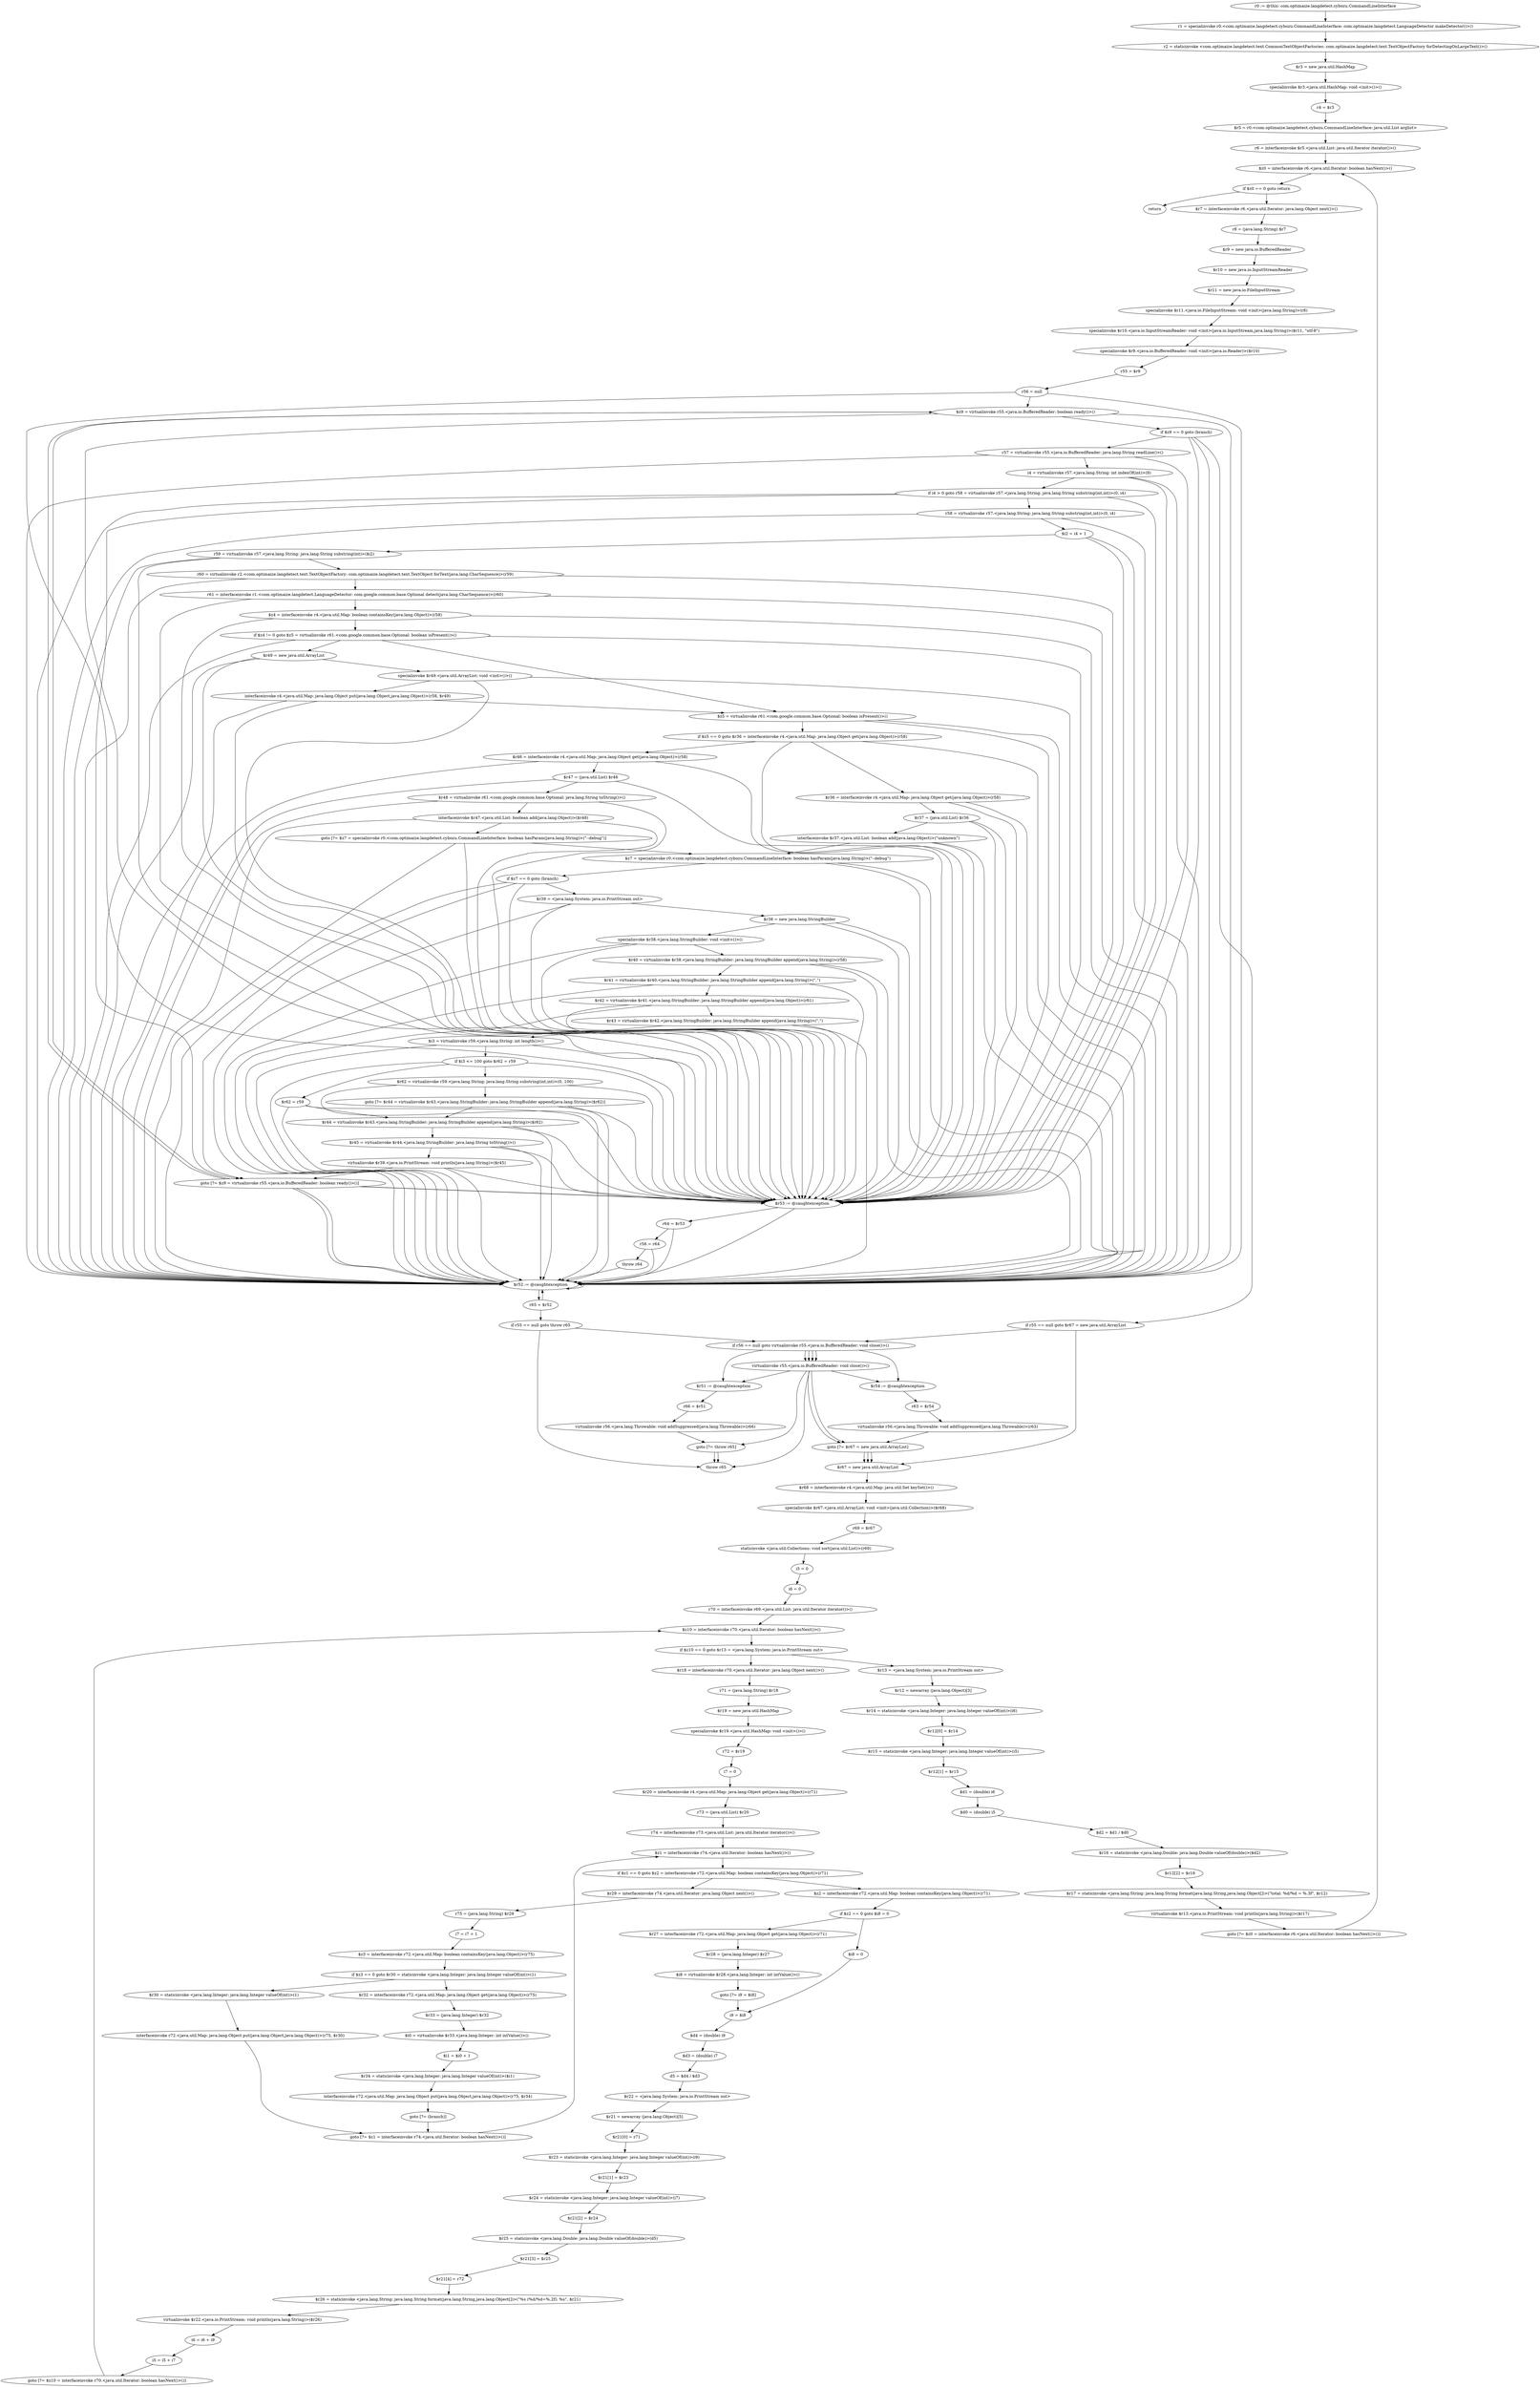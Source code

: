 digraph "unitGraph" {
    "r0 := @this: com.optimaize.langdetect.cybozu.CommandLineInterface"
    "r1 = specialinvoke r0.<com.optimaize.langdetect.cybozu.CommandLineInterface: com.optimaize.langdetect.LanguageDetector makeDetector()>()"
    "r2 = staticinvoke <com.optimaize.langdetect.text.CommonTextObjectFactories: com.optimaize.langdetect.text.TextObjectFactory forDetectingOnLargeText()>()"
    "$r3 = new java.util.HashMap"
    "specialinvoke $r3.<java.util.HashMap: void <init>()>()"
    "r4 = $r3"
    "$r5 = r0.<com.optimaize.langdetect.cybozu.CommandLineInterface: java.util.List arglist>"
    "r6 = interfaceinvoke $r5.<java.util.List: java.util.Iterator iterator()>()"
    "$z0 = interfaceinvoke r6.<java.util.Iterator: boolean hasNext()>()"
    "if $z0 == 0 goto return"
    "$r7 = interfaceinvoke r6.<java.util.Iterator: java.lang.Object next()>()"
    "r8 = (java.lang.String) $r7"
    "$r9 = new java.io.BufferedReader"
    "$r10 = new java.io.InputStreamReader"
    "$r11 = new java.io.FileInputStream"
    "specialinvoke $r11.<java.io.FileInputStream: void <init>(java.lang.String)>(r8)"
    "specialinvoke $r10.<java.io.InputStreamReader: void <init>(java.io.InputStream,java.lang.String)>($r11, \"utf-8\")"
    "specialinvoke $r9.<java.io.BufferedReader: void <init>(java.io.Reader)>($r10)"
    "r55 = $r9"
    "r56 = null"
    "$z9 = virtualinvoke r55.<java.io.BufferedReader: boolean ready()>()"
    "if $z9 == 0 goto (branch)"
    "r57 = virtualinvoke r55.<java.io.BufferedReader: java.lang.String readLine()>()"
    "i4 = virtualinvoke r57.<java.lang.String: int indexOf(int)>(9)"
    "if i4 > 0 goto r58 = virtualinvoke r57.<java.lang.String: java.lang.String substring(int,int)>(0, i4)"
    "goto [?= $z9 = virtualinvoke r55.<java.io.BufferedReader: boolean ready()>()]"
    "r58 = virtualinvoke r57.<java.lang.String: java.lang.String substring(int,int)>(0, i4)"
    "$i2 = i4 + 1"
    "r59 = virtualinvoke r57.<java.lang.String: java.lang.String substring(int)>($i2)"
    "r60 = virtualinvoke r2.<com.optimaize.langdetect.text.TextObjectFactory: com.optimaize.langdetect.text.TextObject forText(java.lang.CharSequence)>(r59)"
    "r61 = interfaceinvoke r1.<com.optimaize.langdetect.LanguageDetector: com.google.common.base.Optional detect(java.lang.CharSequence)>(r60)"
    "$z4 = interfaceinvoke r4.<java.util.Map: boolean containsKey(java.lang.Object)>(r58)"
    "if $z4 != 0 goto $z5 = virtualinvoke r61.<com.google.common.base.Optional: boolean isPresent()>()"
    "$r49 = new java.util.ArrayList"
    "specialinvoke $r49.<java.util.ArrayList: void <init>()>()"
    "interfaceinvoke r4.<java.util.Map: java.lang.Object put(java.lang.Object,java.lang.Object)>(r58, $r49)"
    "$z5 = virtualinvoke r61.<com.google.common.base.Optional: boolean isPresent()>()"
    "if $z5 == 0 goto $r36 = interfaceinvoke r4.<java.util.Map: java.lang.Object get(java.lang.Object)>(r58)"
    "$r46 = interfaceinvoke r4.<java.util.Map: java.lang.Object get(java.lang.Object)>(r58)"
    "$r47 = (java.util.List) $r46"
    "$r48 = virtualinvoke r61.<com.google.common.base.Optional: java.lang.String toString()>()"
    "interfaceinvoke $r47.<java.util.List: boolean add(java.lang.Object)>($r48)"
    "goto [?= $z7 = specialinvoke r0.<com.optimaize.langdetect.cybozu.CommandLineInterface: boolean hasParam(java.lang.String)>(\"--debug\")]"
    "$r36 = interfaceinvoke r4.<java.util.Map: java.lang.Object get(java.lang.Object)>(r58)"
    "$r37 = (java.util.List) $r36"
    "interfaceinvoke $r37.<java.util.List: boolean add(java.lang.Object)>(\"unknown\")"
    "$z7 = specialinvoke r0.<com.optimaize.langdetect.cybozu.CommandLineInterface: boolean hasParam(java.lang.String)>(\"--debug\")"
    "if $z7 == 0 goto (branch)"
    "$r39 = <java.lang.System: java.io.PrintStream out>"
    "$r38 = new java.lang.StringBuilder"
    "specialinvoke $r38.<java.lang.StringBuilder: void <init>()>()"
    "$r40 = virtualinvoke $r38.<java.lang.StringBuilder: java.lang.StringBuilder append(java.lang.String)>(r58)"
    "$r41 = virtualinvoke $r40.<java.lang.StringBuilder: java.lang.StringBuilder append(java.lang.String)>(\",\")"
    "$r42 = virtualinvoke $r41.<java.lang.StringBuilder: java.lang.StringBuilder append(java.lang.Object)>(r61)"
    "$r43 = virtualinvoke $r42.<java.lang.StringBuilder: java.lang.StringBuilder append(java.lang.String)>(\",\")"
    "$i3 = virtualinvoke r59.<java.lang.String: int length()>()"
    "if $i3 <= 100 goto $r62 = r59"
    "$r62 = virtualinvoke r59.<java.lang.String: java.lang.String substring(int,int)>(0, 100)"
    "goto [?= $r44 = virtualinvoke $r43.<java.lang.StringBuilder: java.lang.StringBuilder append(java.lang.String)>($r62)]"
    "$r62 = r59"
    "$r44 = virtualinvoke $r43.<java.lang.StringBuilder: java.lang.StringBuilder append(java.lang.String)>($r62)"
    "$r45 = virtualinvoke $r44.<java.lang.StringBuilder: java.lang.String toString()>()"
    "virtualinvoke $r39.<java.io.PrintStream: void println(java.lang.String)>($r45)"
    "if r55 == null goto $r67 = new java.util.ArrayList"
    "if r56 == null goto virtualinvoke r55.<java.io.BufferedReader: void close()>()"
    "virtualinvoke r55.<java.io.BufferedReader: void close()>()"
    "goto [?= $r67 = new java.util.ArrayList]"
    "$r54 := @caughtexception"
    "r63 = $r54"
    "virtualinvoke r56.<java.lang.Throwable: void addSuppressed(java.lang.Throwable)>(r63)"
    "$r53 := @caughtexception"
    "r64 = $r53"
    "r56 = r64"
    "throw r64"
    "$r52 := @caughtexception"
    "r65 = $r52"
    "if r55 == null goto throw r65"
    "goto [?= throw r65]"
    "$r51 := @caughtexception"
    "r66 = $r51"
    "virtualinvoke r56.<java.lang.Throwable: void addSuppressed(java.lang.Throwable)>(r66)"
    "throw r65"
    "$r67 = new java.util.ArrayList"
    "$r68 = interfaceinvoke r4.<java.util.Map: java.util.Set keySet()>()"
    "specialinvoke $r67.<java.util.ArrayList: void <init>(java.util.Collection)>($r68)"
    "r69 = $r67"
    "staticinvoke <java.util.Collections: void sort(java.util.List)>(r69)"
    "i5 = 0"
    "i6 = 0"
    "r70 = interfaceinvoke r69.<java.util.List: java.util.Iterator iterator()>()"
    "$z10 = interfaceinvoke r70.<java.util.Iterator: boolean hasNext()>()"
    "if $z10 == 0 goto $r13 = <java.lang.System: java.io.PrintStream out>"
    "$r18 = interfaceinvoke r70.<java.util.Iterator: java.lang.Object next()>()"
    "r71 = (java.lang.String) $r18"
    "$r19 = new java.util.HashMap"
    "specialinvoke $r19.<java.util.HashMap: void <init>()>()"
    "r72 = $r19"
    "i7 = 0"
    "$r20 = interfaceinvoke r4.<java.util.Map: java.lang.Object get(java.lang.Object)>(r71)"
    "r73 = (java.util.List) $r20"
    "r74 = interfaceinvoke r73.<java.util.List: java.util.Iterator iterator()>()"
    "$z1 = interfaceinvoke r74.<java.util.Iterator: boolean hasNext()>()"
    "if $z1 == 0 goto $z2 = interfaceinvoke r72.<java.util.Map: boolean containsKey(java.lang.Object)>(r71)"
    "$r29 = interfaceinvoke r74.<java.util.Iterator: java.lang.Object next()>()"
    "r75 = (java.lang.String) $r29"
    "i7 = i7 + 1"
    "$z3 = interfaceinvoke r72.<java.util.Map: boolean containsKey(java.lang.Object)>(r75)"
    "if $z3 == 0 goto $r30 = staticinvoke <java.lang.Integer: java.lang.Integer valueOf(int)>(1)"
    "$r32 = interfaceinvoke r72.<java.util.Map: java.lang.Object get(java.lang.Object)>(r75)"
    "$r33 = (java.lang.Integer) $r32"
    "$i0 = virtualinvoke $r33.<java.lang.Integer: int intValue()>()"
    "$i1 = $i0 + 1"
    "$r34 = staticinvoke <java.lang.Integer: java.lang.Integer valueOf(int)>($i1)"
    "interfaceinvoke r72.<java.util.Map: java.lang.Object put(java.lang.Object,java.lang.Object)>(r75, $r34)"
    "goto [?= (branch)]"
    "$r30 = staticinvoke <java.lang.Integer: java.lang.Integer valueOf(int)>(1)"
    "interfaceinvoke r72.<java.util.Map: java.lang.Object put(java.lang.Object,java.lang.Object)>(r75, $r30)"
    "goto [?= $z1 = interfaceinvoke r74.<java.util.Iterator: boolean hasNext()>()]"
    "$z2 = interfaceinvoke r72.<java.util.Map: boolean containsKey(java.lang.Object)>(r71)"
    "if $z2 == 0 goto $i8 = 0"
    "$r27 = interfaceinvoke r72.<java.util.Map: java.lang.Object get(java.lang.Object)>(r71)"
    "$r28 = (java.lang.Integer) $r27"
    "$i8 = virtualinvoke $r28.<java.lang.Integer: int intValue()>()"
    "goto [?= i9 = $i8]"
    "$i8 = 0"
    "i9 = $i8"
    "$d4 = (double) i9"
    "$d3 = (double) i7"
    "d5 = $d4 / $d3"
    "$r22 = <java.lang.System: java.io.PrintStream out>"
    "$r21 = newarray (java.lang.Object)[5]"
    "$r21[0] = r71"
    "$r23 = staticinvoke <java.lang.Integer: java.lang.Integer valueOf(int)>(i9)"
    "$r21[1] = $r23"
    "$r24 = staticinvoke <java.lang.Integer: java.lang.Integer valueOf(int)>(i7)"
    "$r21[2] = $r24"
    "$r25 = staticinvoke <java.lang.Double: java.lang.Double valueOf(double)>(d5)"
    "$r21[3] = $r25"
    "$r21[4] = r72"
    "$r26 = staticinvoke <java.lang.String: java.lang.String format(java.lang.String,java.lang.Object[])>(\"%s (%d/%d=%.2f): %s\", $r21)"
    "virtualinvoke $r22.<java.io.PrintStream: void println(java.lang.String)>($r26)"
    "i6 = i6 + i9"
    "i5 = i5 + i7"
    "goto [?= $z10 = interfaceinvoke r70.<java.util.Iterator: boolean hasNext()>()]"
    "$r13 = <java.lang.System: java.io.PrintStream out>"
    "$r12 = newarray (java.lang.Object)[3]"
    "$r14 = staticinvoke <java.lang.Integer: java.lang.Integer valueOf(int)>(i6)"
    "$r12[0] = $r14"
    "$r15 = staticinvoke <java.lang.Integer: java.lang.Integer valueOf(int)>(i5)"
    "$r12[1] = $r15"
    "$d1 = (double) i6"
    "$d0 = (double) i5"
    "$d2 = $d1 / $d0"
    "$r16 = staticinvoke <java.lang.Double: java.lang.Double valueOf(double)>($d2)"
    "$r12[2] = $r16"
    "$r17 = staticinvoke <java.lang.String: java.lang.String format(java.lang.String,java.lang.Object[])>(\"total: %d/%d = %.3f\", $r12)"
    "virtualinvoke $r13.<java.io.PrintStream: void println(java.lang.String)>($r17)"
    "goto [?= $z0 = interfaceinvoke r6.<java.util.Iterator: boolean hasNext()>()]"
    "return"
    "r0 := @this: com.optimaize.langdetect.cybozu.CommandLineInterface"->"r1 = specialinvoke r0.<com.optimaize.langdetect.cybozu.CommandLineInterface: com.optimaize.langdetect.LanguageDetector makeDetector()>()";
    "r1 = specialinvoke r0.<com.optimaize.langdetect.cybozu.CommandLineInterface: com.optimaize.langdetect.LanguageDetector makeDetector()>()"->"r2 = staticinvoke <com.optimaize.langdetect.text.CommonTextObjectFactories: com.optimaize.langdetect.text.TextObjectFactory forDetectingOnLargeText()>()";
    "r2 = staticinvoke <com.optimaize.langdetect.text.CommonTextObjectFactories: com.optimaize.langdetect.text.TextObjectFactory forDetectingOnLargeText()>()"->"$r3 = new java.util.HashMap";
    "$r3 = new java.util.HashMap"->"specialinvoke $r3.<java.util.HashMap: void <init>()>()";
    "specialinvoke $r3.<java.util.HashMap: void <init>()>()"->"r4 = $r3";
    "r4 = $r3"->"$r5 = r0.<com.optimaize.langdetect.cybozu.CommandLineInterface: java.util.List arglist>";
    "$r5 = r0.<com.optimaize.langdetect.cybozu.CommandLineInterface: java.util.List arglist>"->"r6 = interfaceinvoke $r5.<java.util.List: java.util.Iterator iterator()>()";
    "r6 = interfaceinvoke $r5.<java.util.List: java.util.Iterator iterator()>()"->"$z0 = interfaceinvoke r6.<java.util.Iterator: boolean hasNext()>()";
    "$z0 = interfaceinvoke r6.<java.util.Iterator: boolean hasNext()>()"->"if $z0 == 0 goto return";
    "if $z0 == 0 goto return"->"$r7 = interfaceinvoke r6.<java.util.Iterator: java.lang.Object next()>()";
    "if $z0 == 0 goto return"->"return";
    "$r7 = interfaceinvoke r6.<java.util.Iterator: java.lang.Object next()>()"->"r8 = (java.lang.String) $r7";
    "r8 = (java.lang.String) $r7"->"$r9 = new java.io.BufferedReader";
    "$r9 = new java.io.BufferedReader"->"$r10 = new java.io.InputStreamReader";
    "$r10 = new java.io.InputStreamReader"->"$r11 = new java.io.FileInputStream";
    "$r11 = new java.io.FileInputStream"->"specialinvoke $r11.<java.io.FileInputStream: void <init>(java.lang.String)>(r8)";
    "specialinvoke $r11.<java.io.FileInputStream: void <init>(java.lang.String)>(r8)"->"specialinvoke $r10.<java.io.InputStreamReader: void <init>(java.io.InputStream,java.lang.String)>($r11, \"utf-8\")";
    "specialinvoke $r10.<java.io.InputStreamReader: void <init>(java.io.InputStream,java.lang.String)>($r11, \"utf-8\")"->"specialinvoke $r9.<java.io.BufferedReader: void <init>(java.io.Reader)>($r10)";
    "specialinvoke $r9.<java.io.BufferedReader: void <init>(java.io.Reader)>($r10)"->"r55 = $r9";
    "r55 = $r9"->"r56 = null";
    "r56 = null"->"$r53 := @caughtexception";
    "r56 = null"->"$r52 := @caughtexception";
    "r56 = null"->"$z9 = virtualinvoke r55.<java.io.BufferedReader: boolean ready()>()";
    "$z9 = virtualinvoke r55.<java.io.BufferedReader: boolean ready()>()"->"$r53 := @caughtexception";
    "$z9 = virtualinvoke r55.<java.io.BufferedReader: boolean ready()>()"->"$r52 := @caughtexception";
    "$z9 = virtualinvoke r55.<java.io.BufferedReader: boolean ready()>()"->"if $z9 == 0 goto (branch)";
    "if $z9 == 0 goto (branch)"->"r57 = virtualinvoke r55.<java.io.BufferedReader: java.lang.String readLine()>()";
    "if $z9 == 0 goto (branch)"->"if r55 == null goto $r67 = new java.util.ArrayList";
    "if $z9 == 0 goto (branch)"->"$r53 := @caughtexception";
    "if $z9 == 0 goto (branch)"->"$r52 := @caughtexception";
    "r57 = virtualinvoke r55.<java.io.BufferedReader: java.lang.String readLine()>()"->"$r53 := @caughtexception";
    "r57 = virtualinvoke r55.<java.io.BufferedReader: java.lang.String readLine()>()"->"$r52 := @caughtexception";
    "r57 = virtualinvoke r55.<java.io.BufferedReader: java.lang.String readLine()>()"->"i4 = virtualinvoke r57.<java.lang.String: int indexOf(int)>(9)";
    "i4 = virtualinvoke r57.<java.lang.String: int indexOf(int)>(9)"->"$r53 := @caughtexception";
    "i4 = virtualinvoke r57.<java.lang.String: int indexOf(int)>(9)"->"$r52 := @caughtexception";
    "i4 = virtualinvoke r57.<java.lang.String: int indexOf(int)>(9)"->"if i4 > 0 goto r58 = virtualinvoke r57.<java.lang.String: java.lang.String substring(int,int)>(0, i4)";
    "if i4 > 0 goto r58 = virtualinvoke r57.<java.lang.String: java.lang.String substring(int,int)>(0, i4)"->"goto [?= $z9 = virtualinvoke r55.<java.io.BufferedReader: boolean ready()>()]";
    "if i4 > 0 goto r58 = virtualinvoke r57.<java.lang.String: java.lang.String substring(int,int)>(0, i4)"->"r58 = virtualinvoke r57.<java.lang.String: java.lang.String substring(int,int)>(0, i4)";
    "if i4 > 0 goto r58 = virtualinvoke r57.<java.lang.String: java.lang.String substring(int,int)>(0, i4)"->"$r53 := @caughtexception";
    "if i4 > 0 goto r58 = virtualinvoke r57.<java.lang.String: java.lang.String substring(int,int)>(0, i4)"->"$r52 := @caughtexception";
    "goto [?= $z9 = virtualinvoke r55.<java.io.BufferedReader: boolean ready()>()]"->"$r53 := @caughtexception";
    "goto [?= $z9 = virtualinvoke r55.<java.io.BufferedReader: boolean ready()>()]"->"$r52 := @caughtexception";
    "goto [?= $z9 = virtualinvoke r55.<java.io.BufferedReader: boolean ready()>()]"->"$z9 = virtualinvoke r55.<java.io.BufferedReader: boolean ready()>()";
    "r58 = virtualinvoke r57.<java.lang.String: java.lang.String substring(int,int)>(0, i4)"->"$r53 := @caughtexception";
    "r58 = virtualinvoke r57.<java.lang.String: java.lang.String substring(int,int)>(0, i4)"->"$r52 := @caughtexception";
    "r58 = virtualinvoke r57.<java.lang.String: java.lang.String substring(int,int)>(0, i4)"->"$i2 = i4 + 1";
    "$i2 = i4 + 1"->"$r53 := @caughtexception";
    "$i2 = i4 + 1"->"$r52 := @caughtexception";
    "$i2 = i4 + 1"->"r59 = virtualinvoke r57.<java.lang.String: java.lang.String substring(int)>($i2)";
    "r59 = virtualinvoke r57.<java.lang.String: java.lang.String substring(int)>($i2)"->"$r53 := @caughtexception";
    "r59 = virtualinvoke r57.<java.lang.String: java.lang.String substring(int)>($i2)"->"$r52 := @caughtexception";
    "r59 = virtualinvoke r57.<java.lang.String: java.lang.String substring(int)>($i2)"->"r60 = virtualinvoke r2.<com.optimaize.langdetect.text.TextObjectFactory: com.optimaize.langdetect.text.TextObject forText(java.lang.CharSequence)>(r59)";
    "r60 = virtualinvoke r2.<com.optimaize.langdetect.text.TextObjectFactory: com.optimaize.langdetect.text.TextObject forText(java.lang.CharSequence)>(r59)"->"$r53 := @caughtexception";
    "r60 = virtualinvoke r2.<com.optimaize.langdetect.text.TextObjectFactory: com.optimaize.langdetect.text.TextObject forText(java.lang.CharSequence)>(r59)"->"$r52 := @caughtexception";
    "r60 = virtualinvoke r2.<com.optimaize.langdetect.text.TextObjectFactory: com.optimaize.langdetect.text.TextObject forText(java.lang.CharSequence)>(r59)"->"r61 = interfaceinvoke r1.<com.optimaize.langdetect.LanguageDetector: com.google.common.base.Optional detect(java.lang.CharSequence)>(r60)";
    "r61 = interfaceinvoke r1.<com.optimaize.langdetect.LanguageDetector: com.google.common.base.Optional detect(java.lang.CharSequence)>(r60)"->"$r53 := @caughtexception";
    "r61 = interfaceinvoke r1.<com.optimaize.langdetect.LanguageDetector: com.google.common.base.Optional detect(java.lang.CharSequence)>(r60)"->"$r52 := @caughtexception";
    "r61 = interfaceinvoke r1.<com.optimaize.langdetect.LanguageDetector: com.google.common.base.Optional detect(java.lang.CharSequence)>(r60)"->"$z4 = interfaceinvoke r4.<java.util.Map: boolean containsKey(java.lang.Object)>(r58)";
    "$z4 = interfaceinvoke r4.<java.util.Map: boolean containsKey(java.lang.Object)>(r58)"->"$r53 := @caughtexception";
    "$z4 = interfaceinvoke r4.<java.util.Map: boolean containsKey(java.lang.Object)>(r58)"->"$r52 := @caughtexception";
    "$z4 = interfaceinvoke r4.<java.util.Map: boolean containsKey(java.lang.Object)>(r58)"->"if $z4 != 0 goto $z5 = virtualinvoke r61.<com.google.common.base.Optional: boolean isPresent()>()";
    "if $z4 != 0 goto $z5 = virtualinvoke r61.<com.google.common.base.Optional: boolean isPresent()>()"->"$r49 = new java.util.ArrayList";
    "if $z4 != 0 goto $z5 = virtualinvoke r61.<com.google.common.base.Optional: boolean isPresent()>()"->"$z5 = virtualinvoke r61.<com.google.common.base.Optional: boolean isPresent()>()";
    "if $z4 != 0 goto $z5 = virtualinvoke r61.<com.google.common.base.Optional: boolean isPresent()>()"->"$r53 := @caughtexception";
    "if $z4 != 0 goto $z5 = virtualinvoke r61.<com.google.common.base.Optional: boolean isPresent()>()"->"$r52 := @caughtexception";
    "$r49 = new java.util.ArrayList"->"$r53 := @caughtexception";
    "$r49 = new java.util.ArrayList"->"$r52 := @caughtexception";
    "$r49 = new java.util.ArrayList"->"specialinvoke $r49.<java.util.ArrayList: void <init>()>()";
    "specialinvoke $r49.<java.util.ArrayList: void <init>()>()"->"$r53 := @caughtexception";
    "specialinvoke $r49.<java.util.ArrayList: void <init>()>()"->"$r52 := @caughtexception";
    "specialinvoke $r49.<java.util.ArrayList: void <init>()>()"->"interfaceinvoke r4.<java.util.Map: java.lang.Object put(java.lang.Object,java.lang.Object)>(r58, $r49)";
    "interfaceinvoke r4.<java.util.Map: java.lang.Object put(java.lang.Object,java.lang.Object)>(r58, $r49)"->"$r53 := @caughtexception";
    "interfaceinvoke r4.<java.util.Map: java.lang.Object put(java.lang.Object,java.lang.Object)>(r58, $r49)"->"$r52 := @caughtexception";
    "interfaceinvoke r4.<java.util.Map: java.lang.Object put(java.lang.Object,java.lang.Object)>(r58, $r49)"->"$z5 = virtualinvoke r61.<com.google.common.base.Optional: boolean isPresent()>()";
    "$z5 = virtualinvoke r61.<com.google.common.base.Optional: boolean isPresent()>()"->"$r53 := @caughtexception";
    "$z5 = virtualinvoke r61.<com.google.common.base.Optional: boolean isPresent()>()"->"$r52 := @caughtexception";
    "$z5 = virtualinvoke r61.<com.google.common.base.Optional: boolean isPresent()>()"->"if $z5 == 0 goto $r36 = interfaceinvoke r4.<java.util.Map: java.lang.Object get(java.lang.Object)>(r58)";
    "if $z5 == 0 goto $r36 = interfaceinvoke r4.<java.util.Map: java.lang.Object get(java.lang.Object)>(r58)"->"$r46 = interfaceinvoke r4.<java.util.Map: java.lang.Object get(java.lang.Object)>(r58)";
    "if $z5 == 0 goto $r36 = interfaceinvoke r4.<java.util.Map: java.lang.Object get(java.lang.Object)>(r58)"->"$r36 = interfaceinvoke r4.<java.util.Map: java.lang.Object get(java.lang.Object)>(r58)";
    "if $z5 == 0 goto $r36 = interfaceinvoke r4.<java.util.Map: java.lang.Object get(java.lang.Object)>(r58)"->"$r53 := @caughtexception";
    "if $z5 == 0 goto $r36 = interfaceinvoke r4.<java.util.Map: java.lang.Object get(java.lang.Object)>(r58)"->"$r52 := @caughtexception";
    "$r46 = interfaceinvoke r4.<java.util.Map: java.lang.Object get(java.lang.Object)>(r58)"->"$r53 := @caughtexception";
    "$r46 = interfaceinvoke r4.<java.util.Map: java.lang.Object get(java.lang.Object)>(r58)"->"$r52 := @caughtexception";
    "$r46 = interfaceinvoke r4.<java.util.Map: java.lang.Object get(java.lang.Object)>(r58)"->"$r47 = (java.util.List) $r46";
    "$r47 = (java.util.List) $r46"->"$r53 := @caughtexception";
    "$r47 = (java.util.List) $r46"->"$r52 := @caughtexception";
    "$r47 = (java.util.List) $r46"->"$r48 = virtualinvoke r61.<com.google.common.base.Optional: java.lang.String toString()>()";
    "$r48 = virtualinvoke r61.<com.google.common.base.Optional: java.lang.String toString()>()"->"$r53 := @caughtexception";
    "$r48 = virtualinvoke r61.<com.google.common.base.Optional: java.lang.String toString()>()"->"$r52 := @caughtexception";
    "$r48 = virtualinvoke r61.<com.google.common.base.Optional: java.lang.String toString()>()"->"interfaceinvoke $r47.<java.util.List: boolean add(java.lang.Object)>($r48)";
    "interfaceinvoke $r47.<java.util.List: boolean add(java.lang.Object)>($r48)"->"$r53 := @caughtexception";
    "interfaceinvoke $r47.<java.util.List: boolean add(java.lang.Object)>($r48)"->"$r52 := @caughtexception";
    "interfaceinvoke $r47.<java.util.List: boolean add(java.lang.Object)>($r48)"->"goto [?= $z7 = specialinvoke r0.<com.optimaize.langdetect.cybozu.CommandLineInterface: boolean hasParam(java.lang.String)>(\"--debug\")]";
    "goto [?= $z7 = specialinvoke r0.<com.optimaize.langdetect.cybozu.CommandLineInterface: boolean hasParam(java.lang.String)>(\"--debug\")]"->"$r53 := @caughtexception";
    "goto [?= $z7 = specialinvoke r0.<com.optimaize.langdetect.cybozu.CommandLineInterface: boolean hasParam(java.lang.String)>(\"--debug\")]"->"$r52 := @caughtexception";
    "goto [?= $z7 = specialinvoke r0.<com.optimaize.langdetect.cybozu.CommandLineInterface: boolean hasParam(java.lang.String)>(\"--debug\")]"->"$z7 = specialinvoke r0.<com.optimaize.langdetect.cybozu.CommandLineInterface: boolean hasParam(java.lang.String)>(\"--debug\")";
    "$r36 = interfaceinvoke r4.<java.util.Map: java.lang.Object get(java.lang.Object)>(r58)"->"$r53 := @caughtexception";
    "$r36 = interfaceinvoke r4.<java.util.Map: java.lang.Object get(java.lang.Object)>(r58)"->"$r52 := @caughtexception";
    "$r36 = interfaceinvoke r4.<java.util.Map: java.lang.Object get(java.lang.Object)>(r58)"->"$r37 = (java.util.List) $r36";
    "$r37 = (java.util.List) $r36"->"$r53 := @caughtexception";
    "$r37 = (java.util.List) $r36"->"$r52 := @caughtexception";
    "$r37 = (java.util.List) $r36"->"interfaceinvoke $r37.<java.util.List: boolean add(java.lang.Object)>(\"unknown\")";
    "interfaceinvoke $r37.<java.util.List: boolean add(java.lang.Object)>(\"unknown\")"->"$r53 := @caughtexception";
    "interfaceinvoke $r37.<java.util.List: boolean add(java.lang.Object)>(\"unknown\")"->"$r52 := @caughtexception";
    "interfaceinvoke $r37.<java.util.List: boolean add(java.lang.Object)>(\"unknown\")"->"$z7 = specialinvoke r0.<com.optimaize.langdetect.cybozu.CommandLineInterface: boolean hasParam(java.lang.String)>(\"--debug\")";
    "$z7 = specialinvoke r0.<com.optimaize.langdetect.cybozu.CommandLineInterface: boolean hasParam(java.lang.String)>(\"--debug\")"->"$r53 := @caughtexception";
    "$z7 = specialinvoke r0.<com.optimaize.langdetect.cybozu.CommandLineInterface: boolean hasParam(java.lang.String)>(\"--debug\")"->"$r52 := @caughtexception";
    "$z7 = specialinvoke r0.<com.optimaize.langdetect.cybozu.CommandLineInterface: boolean hasParam(java.lang.String)>(\"--debug\")"->"if $z7 == 0 goto (branch)";
    "if $z7 == 0 goto (branch)"->"$r39 = <java.lang.System: java.io.PrintStream out>";
    "if $z7 == 0 goto (branch)"->"goto [?= $z9 = virtualinvoke r55.<java.io.BufferedReader: boolean ready()>()]";
    "if $z7 == 0 goto (branch)"->"$r53 := @caughtexception";
    "if $z7 == 0 goto (branch)"->"$r52 := @caughtexception";
    "$r39 = <java.lang.System: java.io.PrintStream out>"->"$r53 := @caughtexception";
    "$r39 = <java.lang.System: java.io.PrintStream out>"->"$r52 := @caughtexception";
    "$r39 = <java.lang.System: java.io.PrintStream out>"->"$r38 = new java.lang.StringBuilder";
    "$r38 = new java.lang.StringBuilder"->"$r53 := @caughtexception";
    "$r38 = new java.lang.StringBuilder"->"$r52 := @caughtexception";
    "$r38 = new java.lang.StringBuilder"->"specialinvoke $r38.<java.lang.StringBuilder: void <init>()>()";
    "specialinvoke $r38.<java.lang.StringBuilder: void <init>()>()"->"$r53 := @caughtexception";
    "specialinvoke $r38.<java.lang.StringBuilder: void <init>()>()"->"$r52 := @caughtexception";
    "specialinvoke $r38.<java.lang.StringBuilder: void <init>()>()"->"$r40 = virtualinvoke $r38.<java.lang.StringBuilder: java.lang.StringBuilder append(java.lang.String)>(r58)";
    "$r40 = virtualinvoke $r38.<java.lang.StringBuilder: java.lang.StringBuilder append(java.lang.String)>(r58)"->"$r53 := @caughtexception";
    "$r40 = virtualinvoke $r38.<java.lang.StringBuilder: java.lang.StringBuilder append(java.lang.String)>(r58)"->"$r52 := @caughtexception";
    "$r40 = virtualinvoke $r38.<java.lang.StringBuilder: java.lang.StringBuilder append(java.lang.String)>(r58)"->"$r41 = virtualinvoke $r40.<java.lang.StringBuilder: java.lang.StringBuilder append(java.lang.String)>(\",\")";
    "$r41 = virtualinvoke $r40.<java.lang.StringBuilder: java.lang.StringBuilder append(java.lang.String)>(\",\")"->"$r53 := @caughtexception";
    "$r41 = virtualinvoke $r40.<java.lang.StringBuilder: java.lang.StringBuilder append(java.lang.String)>(\",\")"->"$r52 := @caughtexception";
    "$r41 = virtualinvoke $r40.<java.lang.StringBuilder: java.lang.StringBuilder append(java.lang.String)>(\",\")"->"$r42 = virtualinvoke $r41.<java.lang.StringBuilder: java.lang.StringBuilder append(java.lang.Object)>(r61)";
    "$r42 = virtualinvoke $r41.<java.lang.StringBuilder: java.lang.StringBuilder append(java.lang.Object)>(r61)"->"$r53 := @caughtexception";
    "$r42 = virtualinvoke $r41.<java.lang.StringBuilder: java.lang.StringBuilder append(java.lang.Object)>(r61)"->"$r52 := @caughtexception";
    "$r42 = virtualinvoke $r41.<java.lang.StringBuilder: java.lang.StringBuilder append(java.lang.Object)>(r61)"->"$r43 = virtualinvoke $r42.<java.lang.StringBuilder: java.lang.StringBuilder append(java.lang.String)>(\",\")";
    "$r43 = virtualinvoke $r42.<java.lang.StringBuilder: java.lang.StringBuilder append(java.lang.String)>(\",\")"->"$r53 := @caughtexception";
    "$r43 = virtualinvoke $r42.<java.lang.StringBuilder: java.lang.StringBuilder append(java.lang.String)>(\",\")"->"$r52 := @caughtexception";
    "$r43 = virtualinvoke $r42.<java.lang.StringBuilder: java.lang.StringBuilder append(java.lang.String)>(\",\")"->"$i3 = virtualinvoke r59.<java.lang.String: int length()>()";
    "$i3 = virtualinvoke r59.<java.lang.String: int length()>()"->"$r53 := @caughtexception";
    "$i3 = virtualinvoke r59.<java.lang.String: int length()>()"->"$r52 := @caughtexception";
    "$i3 = virtualinvoke r59.<java.lang.String: int length()>()"->"if $i3 <= 100 goto $r62 = r59";
    "if $i3 <= 100 goto $r62 = r59"->"$r62 = virtualinvoke r59.<java.lang.String: java.lang.String substring(int,int)>(0, 100)";
    "if $i3 <= 100 goto $r62 = r59"->"$r62 = r59";
    "if $i3 <= 100 goto $r62 = r59"->"$r53 := @caughtexception";
    "if $i3 <= 100 goto $r62 = r59"->"$r52 := @caughtexception";
    "$r62 = virtualinvoke r59.<java.lang.String: java.lang.String substring(int,int)>(0, 100)"->"$r53 := @caughtexception";
    "$r62 = virtualinvoke r59.<java.lang.String: java.lang.String substring(int,int)>(0, 100)"->"$r52 := @caughtexception";
    "$r62 = virtualinvoke r59.<java.lang.String: java.lang.String substring(int,int)>(0, 100)"->"goto [?= $r44 = virtualinvoke $r43.<java.lang.StringBuilder: java.lang.StringBuilder append(java.lang.String)>($r62)]";
    "goto [?= $r44 = virtualinvoke $r43.<java.lang.StringBuilder: java.lang.StringBuilder append(java.lang.String)>($r62)]"->"$r53 := @caughtexception";
    "goto [?= $r44 = virtualinvoke $r43.<java.lang.StringBuilder: java.lang.StringBuilder append(java.lang.String)>($r62)]"->"$r52 := @caughtexception";
    "goto [?= $r44 = virtualinvoke $r43.<java.lang.StringBuilder: java.lang.StringBuilder append(java.lang.String)>($r62)]"->"$r44 = virtualinvoke $r43.<java.lang.StringBuilder: java.lang.StringBuilder append(java.lang.String)>($r62)";
    "$r62 = r59"->"$r53 := @caughtexception";
    "$r62 = r59"->"$r52 := @caughtexception";
    "$r62 = r59"->"$r44 = virtualinvoke $r43.<java.lang.StringBuilder: java.lang.StringBuilder append(java.lang.String)>($r62)";
    "$r44 = virtualinvoke $r43.<java.lang.StringBuilder: java.lang.StringBuilder append(java.lang.String)>($r62)"->"$r53 := @caughtexception";
    "$r44 = virtualinvoke $r43.<java.lang.StringBuilder: java.lang.StringBuilder append(java.lang.String)>($r62)"->"$r52 := @caughtexception";
    "$r44 = virtualinvoke $r43.<java.lang.StringBuilder: java.lang.StringBuilder append(java.lang.String)>($r62)"->"$r45 = virtualinvoke $r44.<java.lang.StringBuilder: java.lang.String toString()>()";
    "$r45 = virtualinvoke $r44.<java.lang.StringBuilder: java.lang.String toString()>()"->"$r53 := @caughtexception";
    "$r45 = virtualinvoke $r44.<java.lang.StringBuilder: java.lang.String toString()>()"->"$r52 := @caughtexception";
    "$r45 = virtualinvoke $r44.<java.lang.StringBuilder: java.lang.String toString()>()"->"virtualinvoke $r39.<java.io.PrintStream: void println(java.lang.String)>($r45)";
    "virtualinvoke $r39.<java.io.PrintStream: void println(java.lang.String)>($r45)"->"$r53 := @caughtexception";
    "virtualinvoke $r39.<java.io.PrintStream: void println(java.lang.String)>($r45)"->"$r52 := @caughtexception";
    "virtualinvoke $r39.<java.io.PrintStream: void println(java.lang.String)>($r45)"->"goto [?= $z9 = virtualinvoke r55.<java.io.BufferedReader: boolean ready()>()]";
    "goto [?= $z9 = virtualinvoke r55.<java.io.BufferedReader: boolean ready()>()]"->"$r53 := @caughtexception";
    "goto [?= $z9 = virtualinvoke r55.<java.io.BufferedReader: boolean ready()>()]"->"$r52 := @caughtexception";
    "goto [?= $z9 = virtualinvoke r55.<java.io.BufferedReader: boolean ready()>()]"->"$z9 = virtualinvoke r55.<java.io.BufferedReader: boolean ready()>()";
    "if r55 == null goto $r67 = new java.util.ArrayList"->"if r56 == null goto virtualinvoke r55.<java.io.BufferedReader: void close()>()";
    "if r55 == null goto $r67 = new java.util.ArrayList"->"$r67 = new java.util.ArrayList";
    "if r56 == null goto virtualinvoke r55.<java.io.BufferedReader: void close()>()"->"virtualinvoke r55.<java.io.BufferedReader: void close()>()";
    "if r56 == null goto virtualinvoke r55.<java.io.BufferedReader: void close()>()"->"virtualinvoke r55.<java.io.BufferedReader: void close()>()";
    "if r56 == null goto virtualinvoke r55.<java.io.BufferedReader: void close()>()"->"$r54 := @caughtexception";
    "virtualinvoke r55.<java.io.BufferedReader: void close()>()"->"goto [?= $r67 = new java.util.ArrayList]";
    "virtualinvoke r55.<java.io.BufferedReader: void close()>()"->"$r54 := @caughtexception";
    "goto [?= $r67 = new java.util.ArrayList]"->"$r67 = new java.util.ArrayList";
    "$r54 := @caughtexception"->"r63 = $r54";
    "r63 = $r54"->"virtualinvoke r56.<java.lang.Throwable: void addSuppressed(java.lang.Throwable)>(r63)";
    "virtualinvoke r56.<java.lang.Throwable: void addSuppressed(java.lang.Throwable)>(r63)"->"goto [?= $r67 = new java.util.ArrayList]";
    "goto [?= $r67 = new java.util.ArrayList]"->"$r67 = new java.util.ArrayList";
    "virtualinvoke r55.<java.io.BufferedReader: void close()>()"->"goto [?= $r67 = new java.util.ArrayList]";
    "goto [?= $r67 = new java.util.ArrayList]"->"$r67 = new java.util.ArrayList";
    "$r53 := @caughtexception"->"r64 = $r53";
    "$r53 := @caughtexception"->"$r52 := @caughtexception";
    "r64 = $r53"->"r56 = r64";
    "r64 = $r53"->"$r52 := @caughtexception";
    "r56 = r64"->"throw r64";
    "r56 = r64"->"$r52 := @caughtexception";
    "throw r64"->"$r52 := @caughtexception";
    "$r52 := @caughtexception"->"r65 = $r52";
    "$r52 := @caughtexception"->"$r52 := @caughtexception";
    "r65 = $r52"->"if r55 == null goto throw r65";
    "r65 = $r52"->"$r52 := @caughtexception";
    "if r55 == null goto throw r65"->"if r56 == null goto virtualinvoke r55.<java.io.BufferedReader: void close()>()";
    "if r55 == null goto throw r65"->"throw r65";
    "if r56 == null goto virtualinvoke r55.<java.io.BufferedReader: void close()>()"->"virtualinvoke r55.<java.io.BufferedReader: void close()>()";
    "if r56 == null goto virtualinvoke r55.<java.io.BufferedReader: void close()>()"->"virtualinvoke r55.<java.io.BufferedReader: void close()>()";
    "if r56 == null goto virtualinvoke r55.<java.io.BufferedReader: void close()>()"->"$r51 := @caughtexception";
    "virtualinvoke r55.<java.io.BufferedReader: void close()>()"->"goto [?= throw r65]";
    "virtualinvoke r55.<java.io.BufferedReader: void close()>()"->"$r51 := @caughtexception";
    "goto [?= throw r65]"->"throw r65";
    "$r51 := @caughtexception"->"r66 = $r51";
    "r66 = $r51"->"virtualinvoke r56.<java.lang.Throwable: void addSuppressed(java.lang.Throwable)>(r66)";
    "virtualinvoke r56.<java.lang.Throwable: void addSuppressed(java.lang.Throwable)>(r66)"->"goto [?= throw r65]";
    "goto [?= throw r65]"->"throw r65";
    "virtualinvoke r55.<java.io.BufferedReader: void close()>()"->"throw r65";
    "$r67 = new java.util.ArrayList"->"$r68 = interfaceinvoke r4.<java.util.Map: java.util.Set keySet()>()";
    "$r68 = interfaceinvoke r4.<java.util.Map: java.util.Set keySet()>()"->"specialinvoke $r67.<java.util.ArrayList: void <init>(java.util.Collection)>($r68)";
    "specialinvoke $r67.<java.util.ArrayList: void <init>(java.util.Collection)>($r68)"->"r69 = $r67";
    "r69 = $r67"->"staticinvoke <java.util.Collections: void sort(java.util.List)>(r69)";
    "staticinvoke <java.util.Collections: void sort(java.util.List)>(r69)"->"i5 = 0";
    "i5 = 0"->"i6 = 0";
    "i6 = 0"->"r70 = interfaceinvoke r69.<java.util.List: java.util.Iterator iterator()>()";
    "r70 = interfaceinvoke r69.<java.util.List: java.util.Iterator iterator()>()"->"$z10 = interfaceinvoke r70.<java.util.Iterator: boolean hasNext()>()";
    "$z10 = interfaceinvoke r70.<java.util.Iterator: boolean hasNext()>()"->"if $z10 == 0 goto $r13 = <java.lang.System: java.io.PrintStream out>";
    "if $z10 == 0 goto $r13 = <java.lang.System: java.io.PrintStream out>"->"$r18 = interfaceinvoke r70.<java.util.Iterator: java.lang.Object next()>()";
    "if $z10 == 0 goto $r13 = <java.lang.System: java.io.PrintStream out>"->"$r13 = <java.lang.System: java.io.PrintStream out>";
    "$r18 = interfaceinvoke r70.<java.util.Iterator: java.lang.Object next()>()"->"r71 = (java.lang.String) $r18";
    "r71 = (java.lang.String) $r18"->"$r19 = new java.util.HashMap";
    "$r19 = new java.util.HashMap"->"specialinvoke $r19.<java.util.HashMap: void <init>()>()";
    "specialinvoke $r19.<java.util.HashMap: void <init>()>()"->"r72 = $r19";
    "r72 = $r19"->"i7 = 0";
    "i7 = 0"->"$r20 = interfaceinvoke r4.<java.util.Map: java.lang.Object get(java.lang.Object)>(r71)";
    "$r20 = interfaceinvoke r4.<java.util.Map: java.lang.Object get(java.lang.Object)>(r71)"->"r73 = (java.util.List) $r20";
    "r73 = (java.util.List) $r20"->"r74 = interfaceinvoke r73.<java.util.List: java.util.Iterator iterator()>()";
    "r74 = interfaceinvoke r73.<java.util.List: java.util.Iterator iterator()>()"->"$z1 = interfaceinvoke r74.<java.util.Iterator: boolean hasNext()>()";
    "$z1 = interfaceinvoke r74.<java.util.Iterator: boolean hasNext()>()"->"if $z1 == 0 goto $z2 = interfaceinvoke r72.<java.util.Map: boolean containsKey(java.lang.Object)>(r71)";
    "if $z1 == 0 goto $z2 = interfaceinvoke r72.<java.util.Map: boolean containsKey(java.lang.Object)>(r71)"->"$r29 = interfaceinvoke r74.<java.util.Iterator: java.lang.Object next()>()";
    "if $z1 == 0 goto $z2 = interfaceinvoke r72.<java.util.Map: boolean containsKey(java.lang.Object)>(r71)"->"$z2 = interfaceinvoke r72.<java.util.Map: boolean containsKey(java.lang.Object)>(r71)";
    "$r29 = interfaceinvoke r74.<java.util.Iterator: java.lang.Object next()>()"->"r75 = (java.lang.String) $r29";
    "r75 = (java.lang.String) $r29"->"i7 = i7 + 1";
    "i7 = i7 + 1"->"$z3 = interfaceinvoke r72.<java.util.Map: boolean containsKey(java.lang.Object)>(r75)";
    "$z3 = interfaceinvoke r72.<java.util.Map: boolean containsKey(java.lang.Object)>(r75)"->"if $z3 == 0 goto $r30 = staticinvoke <java.lang.Integer: java.lang.Integer valueOf(int)>(1)";
    "if $z3 == 0 goto $r30 = staticinvoke <java.lang.Integer: java.lang.Integer valueOf(int)>(1)"->"$r32 = interfaceinvoke r72.<java.util.Map: java.lang.Object get(java.lang.Object)>(r75)";
    "if $z3 == 0 goto $r30 = staticinvoke <java.lang.Integer: java.lang.Integer valueOf(int)>(1)"->"$r30 = staticinvoke <java.lang.Integer: java.lang.Integer valueOf(int)>(1)";
    "$r32 = interfaceinvoke r72.<java.util.Map: java.lang.Object get(java.lang.Object)>(r75)"->"$r33 = (java.lang.Integer) $r32";
    "$r33 = (java.lang.Integer) $r32"->"$i0 = virtualinvoke $r33.<java.lang.Integer: int intValue()>()";
    "$i0 = virtualinvoke $r33.<java.lang.Integer: int intValue()>()"->"$i1 = $i0 + 1";
    "$i1 = $i0 + 1"->"$r34 = staticinvoke <java.lang.Integer: java.lang.Integer valueOf(int)>($i1)";
    "$r34 = staticinvoke <java.lang.Integer: java.lang.Integer valueOf(int)>($i1)"->"interfaceinvoke r72.<java.util.Map: java.lang.Object put(java.lang.Object,java.lang.Object)>(r75, $r34)";
    "interfaceinvoke r72.<java.util.Map: java.lang.Object put(java.lang.Object,java.lang.Object)>(r75, $r34)"->"goto [?= (branch)]";
    "goto [?= (branch)]"->"goto [?= $z1 = interfaceinvoke r74.<java.util.Iterator: boolean hasNext()>()]";
    "$r30 = staticinvoke <java.lang.Integer: java.lang.Integer valueOf(int)>(1)"->"interfaceinvoke r72.<java.util.Map: java.lang.Object put(java.lang.Object,java.lang.Object)>(r75, $r30)";
    "interfaceinvoke r72.<java.util.Map: java.lang.Object put(java.lang.Object,java.lang.Object)>(r75, $r30)"->"goto [?= $z1 = interfaceinvoke r74.<java.util.Iterator: boolean hasNext()>()]";
    "goto [?= $z1 = interfaceinvoke r74.<java.util.Iterator: boolean hasNext()>()]"->"$z1 = interfaceinvoke r74.<java.util.Iterator: boolean hasNext()>()";
    "$z2 = interfaceinvoke r72.<java.util.Map: boolean containsKey(java.lang.Object)>(r71)"->"if $z2 == 0 goto $i8 = 0";
    "if $z2 == 0 goto $i8 = 0"->"$r27 = interfaceinvoke r72.<java.util.Map: java.lang.Object get(java.lang.Object)>(r71)";
    "if $z2 == 0 goto $i8 = 0"->"$i8 = 0";
    "$r27 = interfaceinvoke r72.<java.util.Map: java.lang.Object get(java.lang.Object)>(r71)"->"$r28 = (java.lang.Integer) $r27";
    "$r28 = (java.lang.Integer) $r27"->"$i8 = virtualinvoke $r28.<java.lang.Integer: int intValue()>()";
    "$i8 = virtualinvoke $r28.<java.lang.Integer: int intValue()>()"->"goto [?= i9 = $i8]";
    "goto [?= i9 = $i8]"->"i9 = $i8";
    "$i8 = 0"->"i9 = $i8";
    "i9 = $i8"->"$d4 = (double) i9";
    "$d4 = (double) i9"->"$d3 = (double) i7";
    "$d3 = (double) i7"->"d5 = $d4 / $d3";
    "d5 = $d4 / $d3"->"$r22 = <java.lang.System: java.io.PrintStream out>";
    "$r22 = <java.lang.System: java.io.PrintStream out>"->"$r21 = newarray (java.lang.Object)[5]";
    "$r21 = newarray (java.lang.Object)[5]"->"$r21[0] = r71";
    "$r21[0] = r71"->"$r23 = staticinvoke <java.lang.Integer: java.lang.Integer valueOf(int)>(i9)";
    "$r23 = staticinvoke <java.lang.Integer: java.lang.Integer valueOf(int)>(i9)"->"$r21[1] = $r23";
    "$r21[1] = $r23"->"$r24 = staticinvoke <java.lang.Integer: java.lang.Integer valueOf(int)>(i7)";
    "$r24 = staticinvoke <java.lang.Integer: java.lang.Integer valueOf(int)>(i7)"->"$r21[2] = $r24";
    "$r21[2] = $r24"->"$r25 = staticinvoke <java.lang.Double: java.lang.Double valueOf(double)>(d5)";
    "$r25 = staticinvoke <java.lang.Double: java.lang.Double valueOf(double)>(d5)"->"$r21[3] = $r25";
    "$r21[3] = $r25"->"$r21[4] = r72";
    "$r21[4] = r72"->"$r26 = staticinvoke <java.lang.String: java.lang.String format(java.lang.String,java.lang.Object[])>(\"%s (%d/%d=%.2f): %s\", $r21)";
    "$r26 = staticinvoke <java.lang.String: java.lang.String format(java.lang.String,java.lang.Object[])>(\"%s (%d/%d=%.2f): %s\", $r21)"->"virtualinvoke $r22.<java.io.PrintStream: void println(java.lang.String)>($r26)";
    "virtualinvoke $r22.<java.io.PrintStream: void println(java.lang.String)>($r26)"->"i6 = i6 + i9";
    "i6 = i6 + i9"->"i5 = i5 + i7";
    "i5 = i5 + i7"->"goto [?= $z10 = interfaceinvoke r70.<java.util.Iterator: boolean hasNext()>()]";
    "goto [?= $z10 = interfaceinvoke r70.<java.util.Iterator: boolean hasNext()>()]"->"$z10 = interfaceinvoke r70.<java.util.Iterator: boolean hasNext()>()";
    "$r13 = <java.lang.System: java.io.PrintStream out>"->"$r12 = newarray (java.lang.Object)[3]";
    "$r12 = newarray (java.lang.Object)[3]"->"$r14 = staticinvoke <java.lang.Integer: java.lang.Integer valueOf(int)>(i6)";
    "$r14 = staticinvoke <java.lang.Integer: java.lang.Integer valueOf(int)>(i6)"->"$r12[0] = $r14";
    "$r12[0] = $r14"->"$r15 = staticinvoke <java.lang.Integer: java.lang.Integer valueOf(int)>(i5)";
    "$r15 = staticinvoke <java.lang.Integer: java.lang.Integer valueOf(int)>(i5)"->"$r12[1] = $r15";
    "$r12[1] = $r15"->"$d1 = (double) i6";
    "$d1 = (double) i6"->"$d0 = (double) i5";
    "$d0 = (double) i5"->"$d2 = $d1 / $d0";
    "$d2 = $d1 / $d0"->"$r16 = staticinvoke <java.lang.Double: java.lang.Double valueOf(double)>($d2)";
    "$r16 = staticinvoke <java.lang.Double: java.lang.Double valueOf(double)>($d2)"->"$r12[2] = $r16";
    "$r12[2] = $r16"->"$r17 = staticinvoke <java.lang.String: java.lang.String format(java.lang.String,java.lang.Object[])>(\"total: %d/%d = %.3f\", $r12)";
    "$r17 = staticinvoke <java.lang.String: java.lang.String format(java.lang.String,java.lang.Object[])>(\"total: %d/%d = %.3f\", $r12)"->"virtualinvoke $r13.<java.io.PrintStream: void println(java.lang.String)>($r17)";
    "virtualinvoke $r13.<java.io.PrintStream: void println(java.lang.String)>($r17)"->"goto [?= $z0 = interfaceinvoke r6.<java.util.Iterator: boolean hasNext()>()]";
    "goto [?= $z0 = interfaceinvoke r6.<java.util.Iterator: boolean hasNext()>()]"->"$z0 = interfaceinvoke r6.<java.util.Iterator: boolean hasNext()>()";
}
